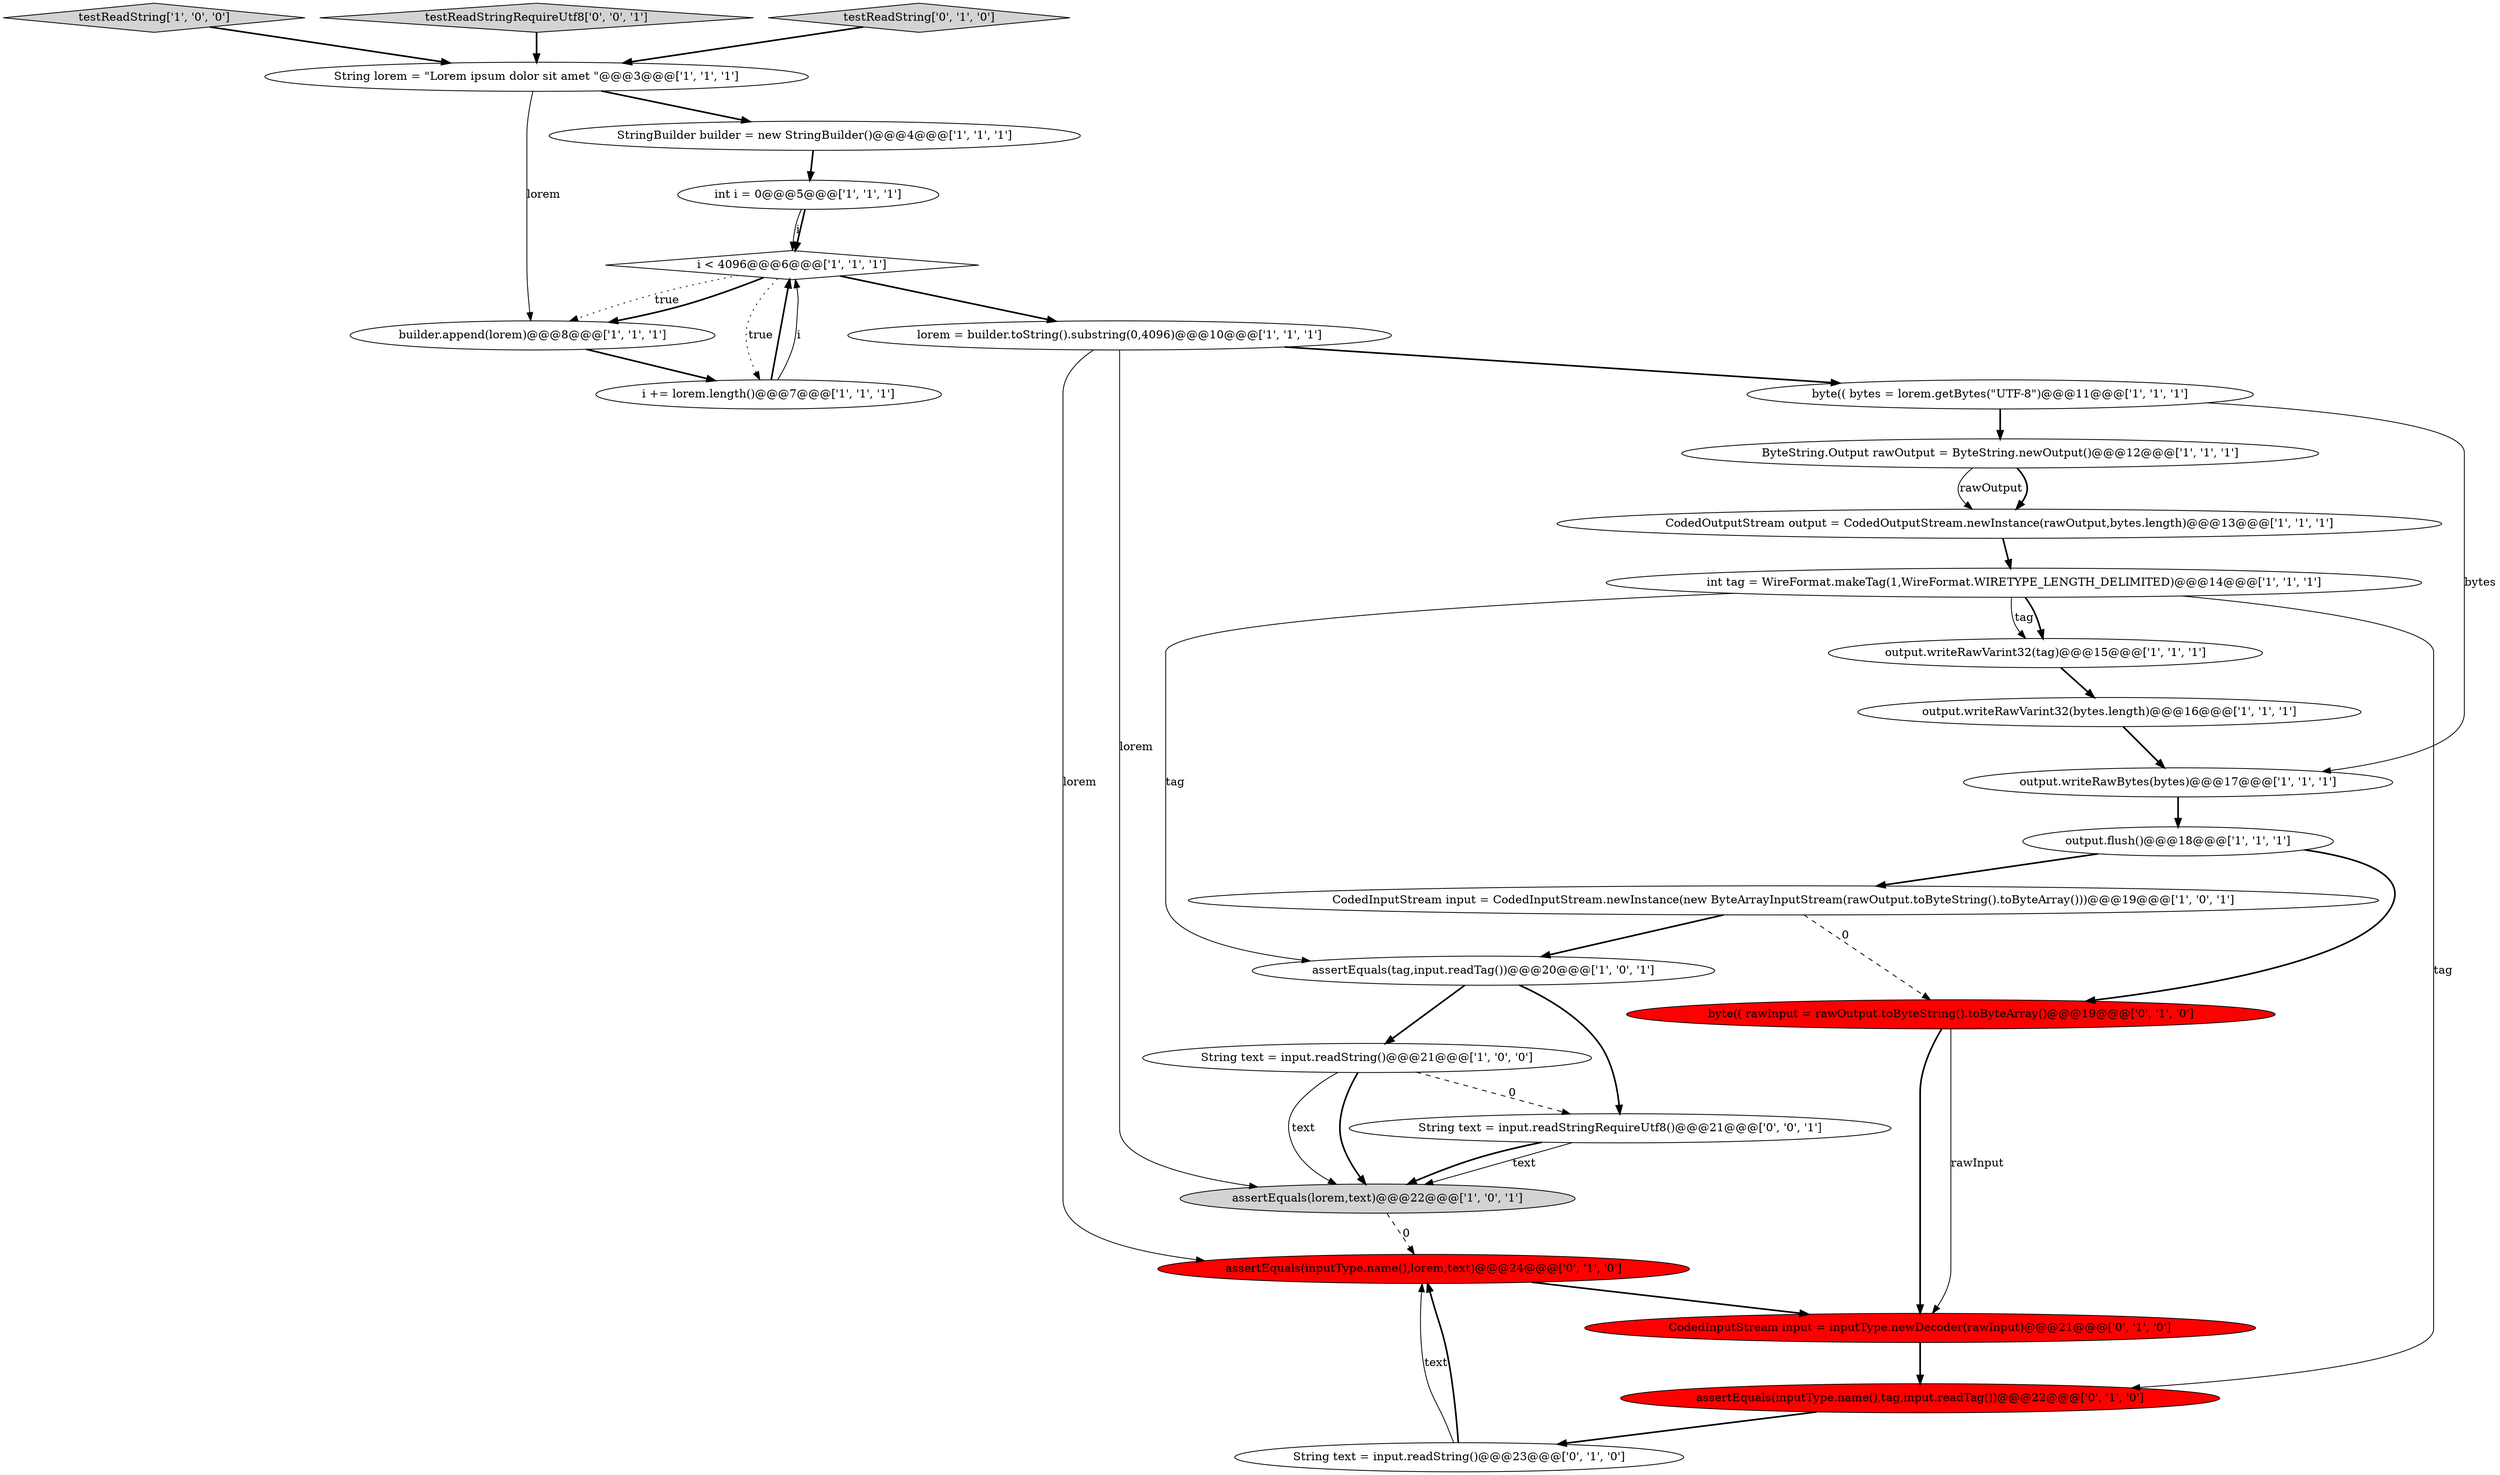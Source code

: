 digraph {
14 [style = filled, label = "StringBuilder builder = new StringBuilder()@@@4@@@['1', '1', '1']", fillcolor = white, shape = ellipse image = "AAA0AAABBB1BBB"];
12 [style = filled, label = "ByteString.Output rawOutput = ByteString.newOutput()@@@12@@@['1', '1', '1']", fillcolor = white, shape = ellipse image = "AAA0AAABBB1BBB"];
5 [style = filled, label = "output.writeRawVarint32(bytes.length)@@@16@@@['1', '1', '1']", fillcolor = white, shape = ellipse image = "AAA0AAABBB1BBB"];
4 [style = filled, label = "assertEquals(tag,input.readTag())@@@20@@@['1', '0', '1']", fillcolor = white, shape = ellipse image = "AAA0AAABBB1BBB"];
15 [style = filled, label = "CodedInputStream input = CodedInputStream.newInstance(new ByteArrayInputStream(rawOutput.toByteString().toByteArray()))@@@19@@@['1', '0', '1']", fillcolor = white, shape = ellipse image = "AAA0AAABBB1BBB"];
9 [style = filled, label = "String text = input.readString()@@@21@@@['1', '0', '0']", fillcolor = white, shape = ellipse image = "AAA0AAABBB1BBB"];
19 [style = filled, label = "assertEquals(lorem,text)@@@22@@@['1', '0', '1']", fillcolor = lightgray, shape = ellipse image = "AAA0AAABBB1BBB"];
0 [style = filled, label = "i < 4096@@@6@@@['1', '1', '1']", fillcolor = white, shape = diamond image = "AAA0AAABBB1BBB"];
11 [style = filled, label = "testReadString['1', '0', '0']", fillcolor = lightgray, shape = diamond image = "AAA0AAABBB1BBB"];
21 [style = filled, label = "byte(( rawInput = rawOutput.toByteString().toByteArray()@@@19@@@['0', '1', '0']", fillcolor = red, shape = ellipse image = "AAA1AAABBB2BBB"];
20 [style = filled, label = "String text = input.readString()@@@23@@@['0', '1', '0']", fillcolor = white, shape = ellipse image = "AAA0AAABBB2BBB"];
13 [style = filled, label = "builder.append(lorem)@@@8@@@['1', '1', '1']", fillcolor = white, shape = ellipse image = "AAA0AAABBB1BBB"];
16 [style = filled, label = "output.flush()@@@18@@@['1', '1', '1']", fillcolor = white, shape = ellipse image = "AAA0AAABBB1BBB"];
6 [style = filled, label = "output.writeRawBytes(bytes)@@@17@@@['1', '1', '1']", fillcolor = white, shape = ellipse image = "AAA0AAABBB1BBB"];
7 [style = filled, label = "byte(( bytes = lorem.getBytes(\"UTF-8\")@@@11@@@['1', '1', '1']", fillcolor = white, shape = ellipse image = "AAA0AAABBB1BBB"];
26 [style = filled, label = "testReadStringRequireUtf8['0', '0', '1']", fillcolor = lightgray, shape = diamond image = "AAA0AAABBB3BBB"];
24 [style = filled, label = "CodedInputStream input = inputType.newDecoder(rawInput)@@@21@@@['0', '1', '0']", fillcolor = red, shape = ellipse image = "AAA1AAABBB2BBB"];
3 [style = filled, label = "i += lorem.length()@@@7@@@['1', '1', '1']", fillcolor = white, shape = ellipse image = "AAA0AAABBB1BBB"];
22 [style = filled, label = "testReadString['0', '1', '0']", fillcolor = lightgray, shape = diamond image = "AAA0AAABBB2BBB"];
8 [style = filled, label = "int i = 0@@@5@@@['1', '1', '1']", fillcolor = white, shape = ellipse image = "AAA0AAABBB1BBB"];
10 [style = filled, label = "output.writeRawVarint32(tag)@@@15@@@['1', '1', '1']", fillcolor = white, shape = ellipse image = "AAA0AAABBB1BBB"];
2 [style = filled, label = "lorem = builder.toString().substring(0,4096)@@@10@@@['1', '1', '1']", fillcolor = white, shape = ellipse image = "AAA0AAABBB1BBB"];
27 [style = filled, label = "String text = input.readStringRequireUtf8()@@@21@@@['0', '0', '1']", fillcolor = white, shape = ellipse image = "AAA0AAABBB3BBB"];
17 [style = filled, label = "CodedOutputStream output = CodedOutputStream.newInstance(rawOutput,bytes.length)@@@13@@@['1', '1', '1']", fillcolor = white, shape = ellipse image = "AAA0AAABBB1BBB"];
1 [style = filled, label = "int tag = WireFormat.makeTag(1,WireFormat.WIRETYPE_LENGTH_DELIMITED)@@@14@@@['1', '1', '1']", fillcolor = white, shape = ellipse image = "AAA0AAABBB1BBB"];
25 [style = filled, label = "assertEquals(inputType.name(),tag,input.readTag())@@@22@@@['0', '1', '0']", fillcolor = red, shape = ellipse image = "AAA1AAABBB2BBB"];
23 [style = filled, label = "assertEquals(inputType.name(),lorem,text)@@@24@@@['0', '1', '0']", fillcolor = red, shape = ellipse image = "AAA1AAABBB2BBB"];
18 [style = filled, label = "String lorem = \"Lorem ipsum dolor sit amet \"@@@3@@@['1', '1', '1']", fillcolor = white, shape = ellipse image = "AAA0AAABBB1BBB"];
4->9 [style = bold, label=""];
16->15 [style = bold, label=""];
8->0 [style = solid, label="i"];
0->13 [style = dotted, label="true"];
0->13 [style = bold, label=""];
17->1 [style = bold, label=""];
7->6 [style = solid, label="bytes"];
1->10 [style = solid, label="tag"];
7->12 [style = bold, label=""];
0->2 [style = bold, label=""];
12->17 [style = bold, label=""];
2->23 [style = solid, label="lorem"];
9->27 [style = dashed, label="0"];
15->21 [style = dashed, label="0"];
21->24 [style = bold, label=""];
18->13 [style = solid, label="lorem"];
9->19 [style = solid, label="text"];
11->18 [style = bold, label=""];
3->0 [style = bold, label=""];
20->23 [style = solid, label="text"];
3->0 [style = solid, label="i"];
8->0 [style = bold, label=""];
25->20 [style = bold, label=""];
23->24 [style = bold, label=""];
22->18 [style = bold, label=""];
10->5 [style = bold, label=""];
5->6 [style = bold, label=""];
13->3 [style = bold, label=""];
20->23 [style = bold, label=""];
19->23 [style = dashed, label="0"];
6->16 [style = bold, label=""];
16->21 [style = bold, label=""];
24->25 [style = bold, label=""];
4->27 [style = bold, label=""];
12->17 [style = solid, label="rawOutput"];
15->4 [style = bold, label=""];
9->19 [style = bold, label=""];
14->8 [style = bold, label=""];
27->19 [style = bold, label=""];
0->3 [style = dotted, label="true"];
1->25 [style = solid, label="tag"];
2->7 [style = bold, label=""];
2->19 [style = solid, label="lorem"];
21->24 [style = solid, label="rawInput"];
1->10 [style = bold, label=""];
18->14 [style = bold, label=""];
27->19 [style = solid, label="text"];
1->4 [style = solid, label="tag"];
26->18 [style = bold, label=""];
}
